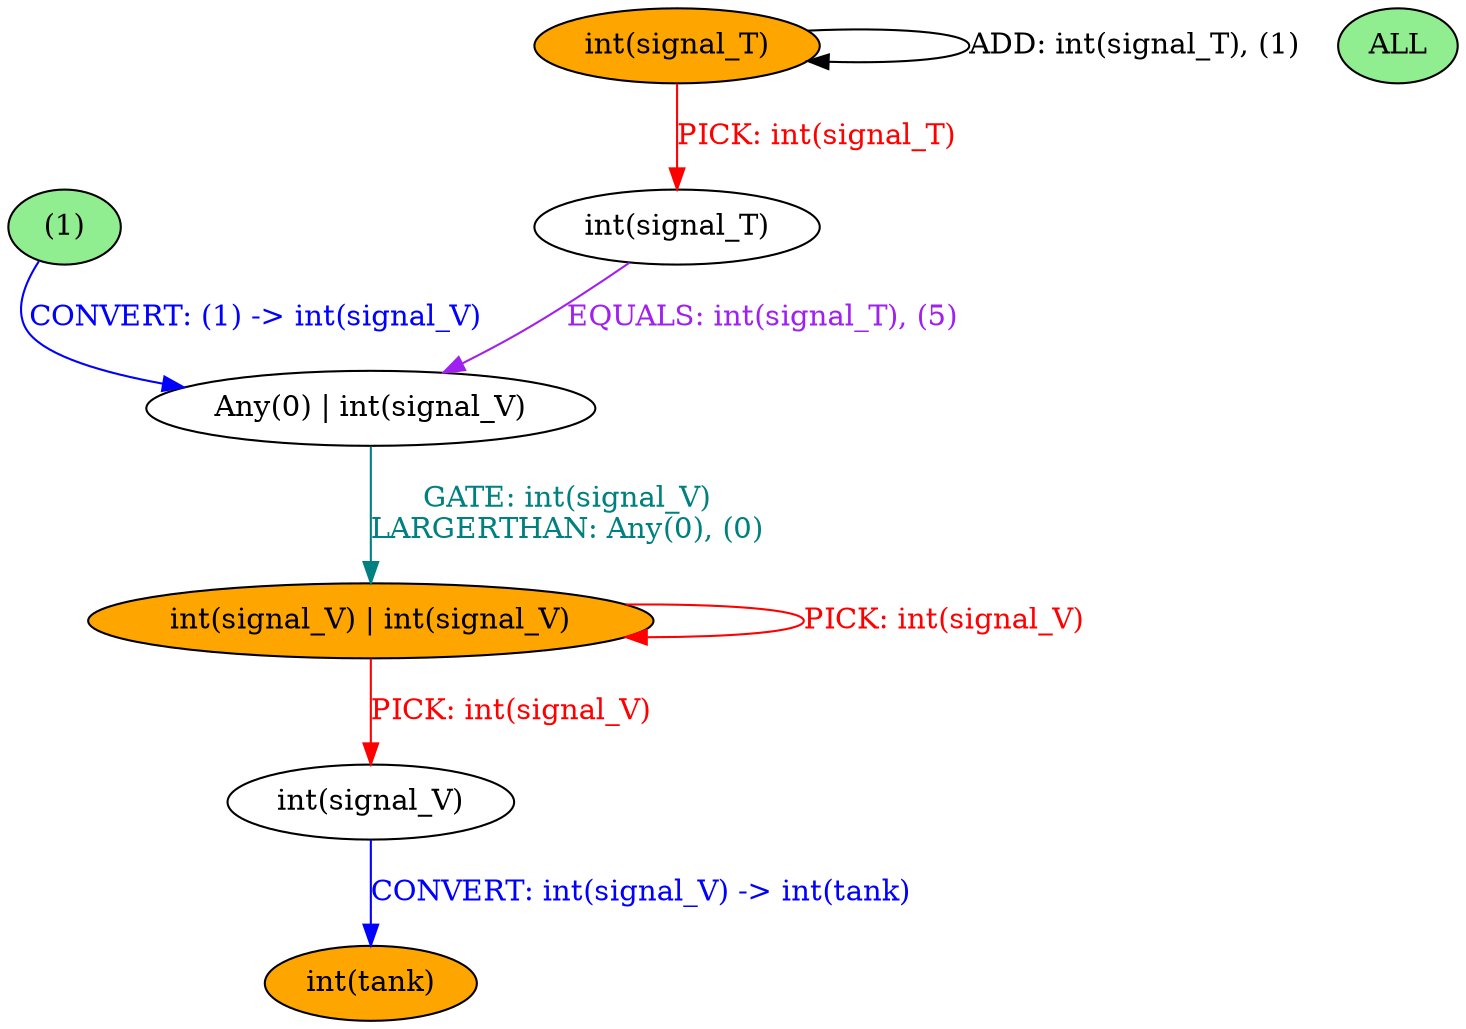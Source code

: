 strict digraph {
	nodesep=1
	5	[style=filled fillcolor=white label="int(signal_T)"]
	7	[style=filled fillcolor=lightgreen label="(1)"]
	1	[style=filled fillcolor=orange label="int(signal_T)"]
	0	[style=filled fillcolor=lightgreen label="ALL"]
	2	[style=filled fillcolor=orange label="int(signal_V) | int(signal_V)"]
	9	[style=filled fillcolor=white label="int(signal_V)"]
	8	[style=filled fillcolor=white label="Any(0) | int(signal_V)"]
	10	[style=filled fillcolor=orange label="int(tank)"]
	5 -> 8	[label="EQUALS: int(signal_T), (5)" color=purple fontcolor=purple]
	7 -> 8	[label="CONVERT: (1) -> int(signal_V)" color=blue fontcolor=blue]
	1 -> 1	[label="ADD: int(signal_T), (1)" color=black fontcolor=black]
	1 -> 5	[label="PICK: int(signal_T)" color=red fontcolor=red]
	2 -> 2	[label="PICK: int(signal_V)" color=red fontcolor=red]
	2 -> 9	[label="PICK: int(signal_V)" color=red fontcolor=red]
	9 -> 10	[label="CONVERT: int(signal_V) -> int(tank)" color=blue fontcolor=blue]
	8 -> 2	[label="GATE: int(signal_V)
LARGERTHAN: Any(0), (0)" color=teal fontcolor=teal]
}
